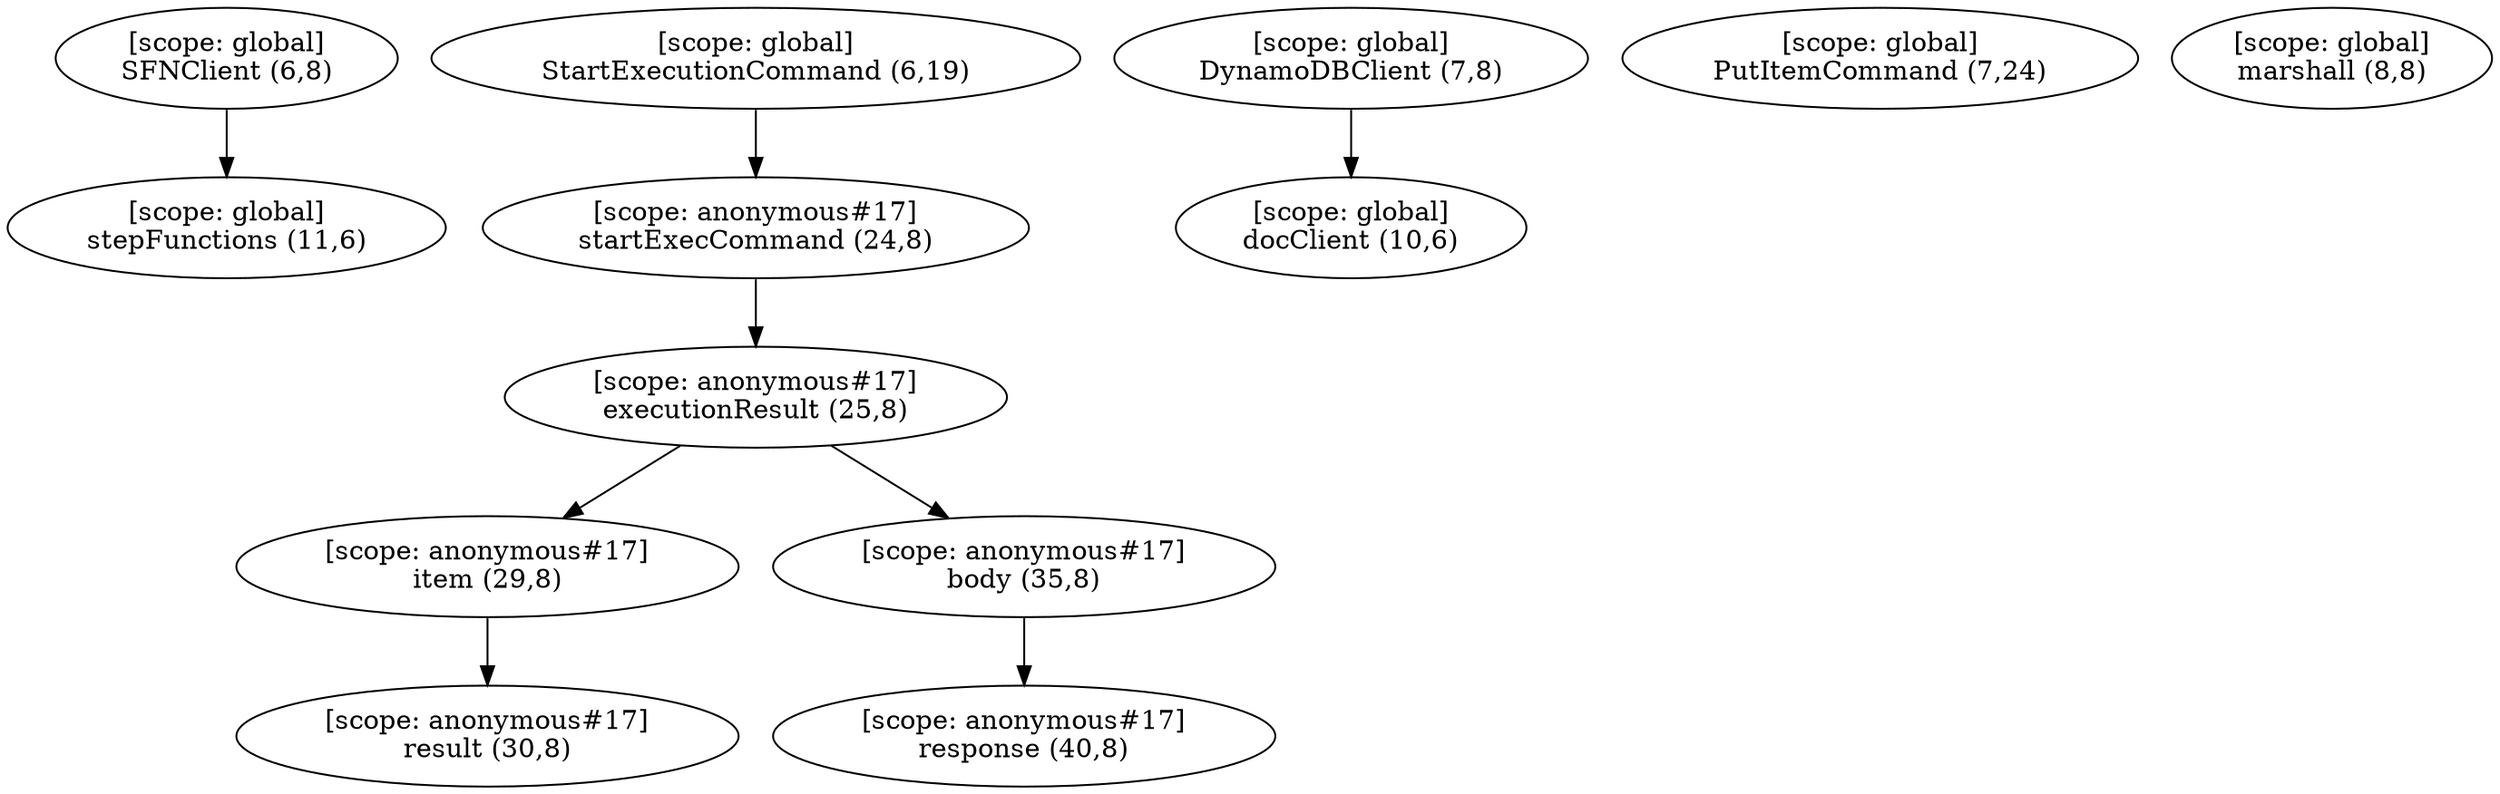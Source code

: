 digraph G {
  graph [ rankdir =TB ];
subgraph global {
  graph [ label = "Scope [global]" ];
  "[scope: global]
SFNClient (6,8)";
  "[scope: global]
StartExecutionCommand (6,19)";
  "[scope: global]
DynamoDBClient (7,8)";
  "[scope: global]
PutItemCommand (7,24)";
  "[scope: global]
marshall (8,8)";
  "[scope: global]
docClient (10,6)";
  "[scope: global]
stepFunctions (11,6)";
}

subgraph anonymous_17 {
  graph [ label = "Scope [anonymous_17]" ];
  "[scope: anonymous#17]
startExecCommand (24,8)";
  "[scope: anonymous#17]
executionResult (25,8)";
  "[scope: anonymous#17]
item (29,8)";
  "[scope: anonymous#17]
result (30,8)";
  "[scope: anonymous#17]
body (35,8)";
  "[scope: anonymous#17]
response (40,8)";
}

  "[scope: global]
DynamoDBClient (7,8)" -> "[scope: global]
docClient (10,6)";
  "[scope: global]
SFNClient (6,8)" -> "[scope: global]
stepFunctions (11,6)";
  "[scope: global]
StartExecutionCommand (6,19)" -> "[scope: anonymous#17]
startExecCommand (24,8)";
  "[scope: anonymous#17]
startExecCommand (24,8)" -> "[scope: anonymous#17]
executionResult (25,8)";
  "[scope: anonymous#17]
executionResult (25,8)" -> "[scope: anonymous#17]
item (29,8)";
  "[scope: anonymous#17]
item (29,8)" -> "[scope: anonymous#17]
result (30,8)";
  "[scope: anonymous#17]
executionResult (25,8)" -> "[scope: anonymous#17]
body (35,8)";
  "[scope: anonymous#17]
body (35,8)" -> "[scope: anonymous#17]
response (40,8)";
}
